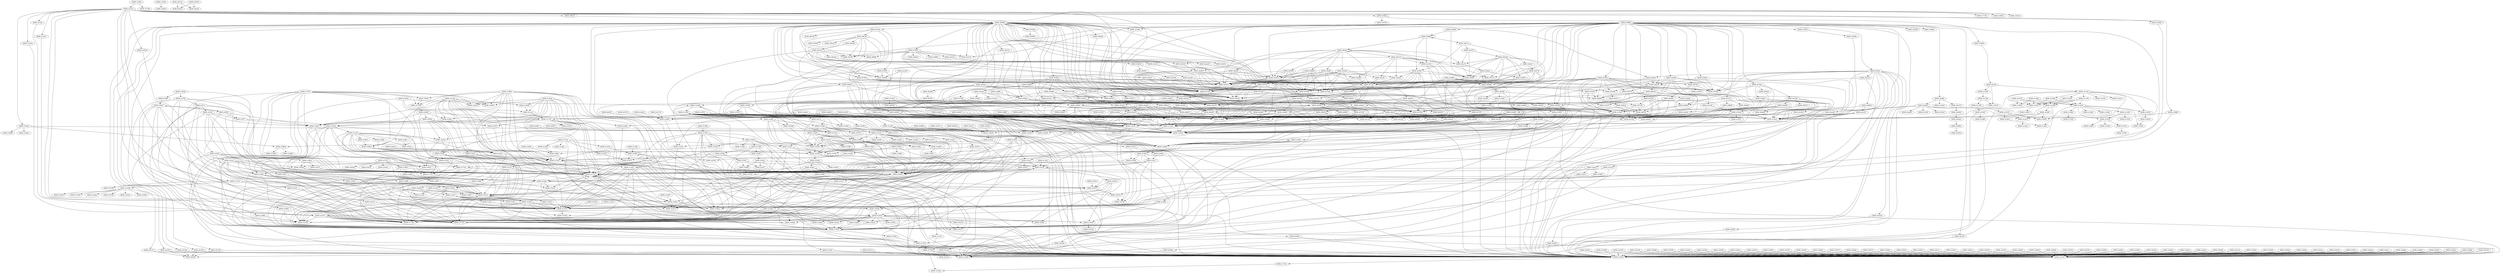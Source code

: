 DiGraph CallGraph{
ADDR_41f291->ADDR_41f0aa
ADDR_41f291->ADDR_4178c9
ADDR_40a130->ADDR_401000
ADDR_40a130->ADDR_415165
ADDR_40a130->ADDR_415867
ADDR_40a130->ADDR_41519f
ADDR_41874e->ADDR_41771c
ADDR_41874e->ADDR_4187df
ADDR_40e9b0->ADDR_40e920
ADDR_416fa7->ADDR_416e78
ADDR_414a22->ADDR_4169e0
ADDR_414a22->ADDR_4171f5
ADDR_414a22->ADDR_415cf2
ADDR_414a22->ADDR_417190
ADDR_414a22->ADDR_4168da
ADDR_414a22->ADDR_415d01
ADDR_414a22->ADDR_4166a8
ADDR_414a22->ADDR_416518
ADDR_414a22->ADDR_415cb7
ADDR_414a22->ADDR_417015
ADDR_414a22->ADDR_4149f9
ADDR_414a22->ADDR_416662
ADDR_414a22->ADDR_4171b0
ADDR_414a22->ADDR_415ce3
ADDR_414a22->ADDR_415ae0
ADDR_414a22->ADDR_416c25
ADDR_414a22->ADDR_416988
ADDR_414a22->ADDR_406e20
ADDR_414a22->ADDR_415ccd
ADDR_420ea0->ADDR_415e4a
ADDR_420ea0->ADDR_414caa
ADDR_420ea0->ADDR_415d1f
ADDR_420ea0->ADDR_41555f
ADDR_420658->ADDR_414ba4
ADDR_420658->ADDR_41b7f9
ADDR_412ec0->ADDR_412c00
ADDR_415d01->ADDR_4164df
ADDR_415d01->ADDR_416330
ADDR_415d01->ADDR_415ccd
ADDR_41fc04->ADDR_41d6ce
ADDR_41fc04->ADDR_41ff1e
ADDR_41fc04->ADDR_415165
ADDR_41fc04->ADDR_41f7f7
ADDR_41fc04->ADDR_41771c
ADDR_41fc04->ADDR_4176ca
ADDR_41fc04->ADDR_41fe5a
ADDR_420fd7->ADDR_41555f
ADDR_41519f->ADDR_41771c
ADDR_41519f->ADDR_41874e
ADDR_4207d4->ADDR_414ba4
ADDR_4207d4->ADDR_41b7f9
ADDR_4162ba->ADDR_41b345
ADDR_40e48e->ADDR_40e3ee
ADDR_40e48e->ADDR_414b99
ADDR_409df0->ADDR_40a1e0
ADDR_417015->ADDR_415a89
ADDR_417015->ADDR_419473
ADDR_417015->ADDR_416d31
ADDR_417015->ADDR_41b198
ADDR_417015->ADDR_416cf4
ADDR_415293->ADDR_41771c
ADDR_415293->ADDR_417765
ADDR_415293->ADDR_4176ca
ADDR_41df31->ADDR_41b345
ADDR_41df31->ADDR_416e5e
ADDR_4204e8->ADDR_414ba4
ADDR_4204e8->ADDR_41b7f9
ADDR_41daa5->ADDR_41771c
ADDR_41daa5->ADDR_415dd0
ADDR_41daa5->ADDR_4176ca
ADDR_41daa5->ADDR_4178c9
ADDR_4202b0->ADDR_414ba4
ADDR_4202b0->ADDR_41b7f9
ADDR_41aebe->ADDR_41771c
ADDR_41aebe->ADDR_41ddb7
ADDR_41aebe->ADDR_4176ca
ADDR_41aebe->ADDR_41dc17
ADDR_4094d0->ADDR_415e4a
ADDR_4094d0->ADDR_414caa
ADDR_4094d0->ADDR_415d1f
ADDR_40c120->ADDR_40d9c0
ADDR_415a77->ADDR_41b312
ADDR_409890->ADDR_409ac0
ADDR_409890->ADDR_407c00
ADDR_41fc71->ADDR_4171b0
ADDR_41fc71->ADDR_41771c
ADDR_41fc71->ADDR_4171f5
ADDR_41fc71->ADDR_4176ca
ADDR_41fc71->ADDR_41fc04
ADDR_41fc71->ADDR_41d663
ADDR_41fc71->ADDR_41d5f0
ADDR_41e1de->ADDR_41e05c
ADDR_41e1de->ADDR_41ba9e
ADDR_41e1de->ADDR_4171b0
ADDR_41e1de->ADDR_41df80
ADDR_41e1de->ADDR_41baf0
ADDR_41e1de->ADDR_4171f5
ADDR_41e1de->ADDR_41ba4b
ADDR_41e1de->ADDR_41e0a1
ADDR_41e1de->ADDR_416e5e
ADDR_41e1de->ADDR_41ba77
ADDR_419473->ADDR_41874e
ADDR_405500->ADDR_409e30
ADDR_405500->ADDR_402bf0
ADDR_405500->ADDR_408b10
ADDR_405500->ADDR_415dd0
ADDR_405500->ADDR_4015e0
ADDR_405500->ADDR_402310
ADDR_405500->ADDR_407310
ADDR_405500->ADDR_414ba4
ADDR_405500->ADDR_4074f0
ADDR_405500->ADDR_415799
ADDR_405500->ADDR_4073d0
ADDR_405500->ADDR_406e30
ADDR_405500->ADDR_401280
ADDR_405500->ADDR_4075b0
ADDR_405500->ADDR_407b20
ADDR_405500->ADDR_414b99
ADDR_405500->ADDR_401380
ADDR_405500->ADDR_407d90
ADDR_405500->ADDR_401530
ADDR_405500->ADDR_401450
ADDR_405500->ADDR_40b120
ADDR_405500->ADDR_4089a0
ADDR_405500->ADDR_415d1f
ADDR_405500->ADDR_403750
ADDR_405500->ADDR_4071a0
ADDR_405500->ADDR_408140
ADDR_405500->ADDR_40e61b
ADDR_405500->ADDR_40ba70
ADDR_405500->ADDR_407650
ADDR_405500->ADDR_409dd0
ADDR_405500->ADDR_4020a0
ADDR_405500->ADDR_415ea0
ADDR_405500->ADDR_407190
ADDR_405500->ADDR_4158d5
ADDR_405500->ADDR_401cb0
ADDR_405500->ADDR_40e6d6
ADDR_405500->ADDR_408590
ADDR_405500->ADDR_407530
ADDR_405500->ADDR_401b60
ADDR_405500->ADDR_407a60
ADDR_405500->ADDR_406fc0
ADDR_405500->ADDR_4034c0
ADDR_405500->ADDR_407510
ADDR_405500->ADDR_407fb0
ADDR_405500->ADDR_409280
ADDR_405500->ADDR_401c10
ADDR_405500->ADDR_402850
ADDR_405500->ADDR_403870
ADDR_405500->ADDR_4038e0
ADDR_405500->ADDR_4070b0
ADDR_405500->ADDR_4011a0
ADDR_414c4c->ADDR_4185b0
ADDR_414c4c->ADDR_4151df
ADDR_414c4c->ADDR_418547
ADDR_41cb02->ADDR_41ffb2
ADDR_41bc54->ADDR_414ba4
ADDR_41bc54->ADDR_416c71
ADDR_420f20->ADDR_415e4a
ADDR_420f20->ADDR_414caa
ADDR_420f20->ADDR_415d1f
ADDR_420f20->ADDR_41555f
ADDR_409a60->ADDR_401000
ADDR_41c38b->ADDR_41f291
ADDR_41c38b->ADDR_415dd0
ADDR_41c38b->ADDR_414ba4
ADDR_41c38b->ADDR_41f3be
ADDR_420275->ADDR_414ba4
ADDR_420275->ADDR_41b7f9
ADDR_41f4e9->ADDR_41f50b
ADDR_4204b8->ADDR_414ba4
ADDR_4204b8->ADDR_41b7f9
ADDR_420070->ADDR_414ba4
ADDR_420070->ADDR_41b7f9
ADDR_4151df->ADDR_41771c
ADDR_4151df->ADDR_415a5f
ADDR_4151df->ADDR_4164df
ADDR_4151df->ADDR_416330
ADDR_4151df->ADDR_4187df
ADDR_41b82f->ADDR_41ea92
ADDR_41b82f->ADDR_414ba4
ADDR_409f80->ADDR_40ae40
ADDR_409ac0->ADDR_4091d0
ADDR_4045d0->ADDR_414b99
ADDR_4045d0->ADDR_407b40
ADDR_4045d0->ADDR_415dd0
ADDR_4045d0->ADDR_414ba4
ADDR_4045d0->ADDR_407b20
ADDR_4045d0->ADDR_415ea0
ADDR_4045d0->ADDR_406e30
ADDR_4045d0->ADDR_4070b0
ADDR_4045d0->ADDR_40a860
ADDR_41b312->ADDR_41b250
ADDR_41b312->ADDR_415d01
ADDR_415734->ADDR_4156f3
ADDR_415734->ADDR_416e78
ADDR_415734->ADDR_416c83
ADDR_415734->ADDR_416ca3
ADDR_415734->ADDR_416c9d
ADDR_415734->ADDR_416cd7
ADDR_4087c0->ADDR_401000
ADDR_407490->ADDR_408590
ADDR_407490->ADDR_414b99
ADDR_41cca9->ADDR_41d9a7
ADDR_41cca9->ADDR_41772f
ADDR_41cca9->ADDR_41cb3a
ADDR_41cca9->ADDR_41771c
ADDR_41cca9->ADDR_4176ca
ADDR_41cca9->ADDR_416e5e
ADDR_41cca9->ADDR_41d4c3
ADDR_41cca9->ADDR_41f6ec
ADDR_41cca9->ADDR_414ba4
ADDR_41cca9->ADDR_417742
ADDR_41cca9->ADDR_41d9f9
ADDR_41cca9->ADDR_41f730
ADDR_41b6b0->ADDR_41b660
ADDR_41b6b0->ADDR_41b620
ADDR_406e20->ADDR_405500
ADDR_41c9be->ADDR_41c824
ADDR_41cae9->ADDR_41f515
ADDR_420208->ADDR_414ba4
ADDR_420208->ADDR_41b7f9
ADDR_4025f0->ADDR_414ba4
ADDR_4034c0->ADDR_414b99
ADDR_4034c0->ADDR_40a980
ADDR_4034c0->ADDR_40ba70
ADDR_4034c0->ADDR_414ba4
ADDR_4034c0->ADDR_4073d0
ADDR_4034c0->ADDR_4089a0
ADDR_4205e2->ADDR_414ba4
ADDR_4205e2->ADDR_41b7f9
ADDR_41df80->ADDR_4171b0
ADDR_41df80->ADDR_4171f5
ADDR_41df80->ADDR_416e5e
ADDR_41df80->ADDR_41b391
ADDR_41df80->ADDR_41eb80
ADDR_41df80->ADDR_41df31
ADDR_41c0e7->ADDR_41ef43
ADDR_41c0e7->ADDR_41ebcc
ADDR_41c0e7->ADDR_415165
ADDR_41c0e7->ADDR_41efac
ADDR_414d11->ADDR_414c8c
ADDR_414d11->ADDR_414b99
ADDR_40bb50->ADDR_414d60
ADDR_40bb50->ADDR_414b99
ADDR_40bb50->ADDR_4011a0
ADDR_416e78->ADDR_41b239
ADDR_416e78->ADDR_415165
ADDR_416e78->ADDR_4171b0
ADDR_416e78->ADDR_41b312
ADDR_416e78->ADDR_4171f5
ADDR_416e78->ADDR_41c04e
ADDR_416e78->ADDR_41c0e7
ADDR_420615->ADDR_414ba4
ADDR_420615->ADDR_41b7f9
ADDR_4091e0->ADDR_401000
ADDR_4091e0->ADDR_401070
ADDR_4091e0->ADDR_409890
ADDR_4091e0->ADDR_4011b0
ADDR_416330->ADDR_4185b0
ADDR_416330->ADDR_41bf1d
ADDR_416330->ADDR_41630a
ADDR_416330->ADDR_41bdc0
ADDR_416330->ADDR_41be35
ADDR_416330->ADDR_41bf80
ADDR_416330->ADDR_41bc54
ADDR_416330->ADDR_414ba4
ADDR_416330->ADDR_41bf02
ADDR_416330->ADDR_417678
ADDR_415640->ADDR_41771c
ADDR_415640->ADDR_415576
ADDR_415640->ADDR_4176ca
ADDR_411dc0->ADDR_4151df
ADDR_410a90->ADDR_414810
ADDR_410a90->ADDR_4101c0
ADDR_410a90->ADDR_414610
ADDR_410a90->ADDR_410400
ADDR_401280->ADDR_409af0
ADDR_401280->ADDR_414ba4
ADDR_415ccd->ADDR_415b77
ADDR_41f465->ADDR_41f534
ADDR_41f465->ADDR_41f515
ADDR_40e830->ADDR_40e790
ADDR_420c1c->ADDR_414ba4
ADDR_420c1c->ADDR_41b7f9
ADDR_41efac->ADDR_415165
ADDR_4164df->ADDR_41bf80
ADDR_4164df->ADDR_416330
ADDR_41e11f->ADDR_41b391
ADDR_41e11f->ADDR_41ded2
ADDR_4090a0->ADDR_401000
ADDR_40b410->ADDR_414caa
ADDR_40b410->ADDR_408400
ADDR_40b410->ADDR_407ed0
ADDR_40b410->ADDR_415d1f
ADDR_40b410->ADDR_415e4a
ADDR_40b410->ADDR_4011a0
ADDR_408400->ADDR_414caa
ADDR_408400->ADDR_414b99
ADDR_408400->ADDR_40e61b
ADDR_408400->ADDR_415d1f
ADDR_408400->ADDR_415e4a
ADDR_408400->ADDR_414d60
ADDR_420531->ADDR_414ba4
ADDR_420531->ADDR_41b7f9
ADDR_420dca->ADDR_414ba4
ADDR_420dca->ADDR_41b7f9
ADDR_420928->ADDR_414ba4
ADDR_420928->ADDR_41b7f9
ADDR_4169e0->ADDR_419473
ADDR_420100->ADDR_414ba4
ADDR_420100->ADDR_41b7f9
ADDR_41950d->ADDR_41771c
ADDR_41950d->ADDR_4176ca
ADDR_41fba6->ADDR_41f730
ADDR_41d3a6->ADDR_41772f
ADDR_41d3a6->ADDR_41f626
ADDR_41d3a6->ADDR_41771c
ADDR_41d3a6->ADDR_4171f5
ADDR_41d3a6->ADDR_4176ca
ADDR_41d3a6->ADDR_41f6c5
ADDR_41d3a6->ADDR_4171b0
ADDR_41d3a6->ADDR_41cca9
ADDR_420e60->ADDR_401000
ADDR_420e60->ADDR_41555f
ADDR_41c63b->ADDR_415dd0
ADDR_41c63b->ADDR_41c5bf
ADDR_41c63b->ADDR_41c327
ADDR_41c63b->ADDR_414ba4
ADDR_41c63b->ADDR_41c2f8
ADDR_41c63b->ADDR_41c38b
ADDR_40a460->ADDR_401000
ADDR_40a460->ADDR_40a800
ADDR_40a460->ADDR_40a5b0
ADDR_40a460->ADDR_414b99
ADDR_420b58->ADDR_414ba4
ADDR_420b58->ADDR_41b7f9
ADDR_409e30->ADDR_40ac90
ADDR_409e30->ADDR_40ac00
ADDR_41ea75->ADDR_414d38
ADDR_4098f0->ADDR_414d60
ADDR_4098f0->ADDR_40e668
ADDR_414c8c->ADDR_415165
ADDR_407ed0->ADDR_40b9c0
ADDR_407ed0->ADDR_408c20
ADDR_407ed0->ADDR_415e4a
ADDR_407ed0->ADDR_408140
ADDR_407ed0->ADDR_40e61b
ADDR_40cdf0->ADDR_40e0e0
ADDR_40cdf0->ADDR_407190
ADDR_40cdf0->ADDR_414b99
ADDR_40cdf0->ADDR_40e280
ADDR_40cdf0->ADDR_407ed0
ADDR_40cdf0->ADDR_407fb0
ADDR_40cdf0->ADDR_407310
ADDR_40cdf0->ADDR_403870
ADDR_40cdf0->ADDR_4071a0
ADDR_41ae11->ADDR_41771c
ADDR_41ae11->ADDR_4151df
ADDR_41ae11->ADDR_415165
ADDR_41ae11->ADDR_4176da
ADDR_41ae11->ADDR_4187df
ADDR_410360->ADDR_415dd0
ADDR_410360->ADDR_4149f8
ADDR_420408->ADDR_414ba4
ADDR_420408->ADDR_41b7f9
ADDR_417742->ADDR_41771c
ADDR_417742->ADDR_41772f
ADDR_417742->ADDR_4176da
ADDR_408080->ADDR_414b99
ADDR_406ee0->ADDR_401000
ADDR_406ee0->ADDR_4158e0
ADDR_406ee0->ADDR_408930
ADDR_406ee0->ADDR_4091d0
ADDR_401530->ADDR_409af0
ADDR_401530->ADDR_414ba4
ADDR_409960->ADDR_415e4a
ADDR_409960->ADDR_414caa
ADDR_409960->ADDR_415d1f
ADDR_4210a0->ADDR_414b99
ADDR_4210a0->ADDR_4087b0
ADDR_4210a0->ADDR_4086e0
ADDR_40baa0->ADDR_40d310
ADDR_41b9d8->ADDR_41b391
ADDR_410760->ADDR_414810
ADDR_410760->ADDR_4101c0
ADDR_410760->ADDR_414610
ADDR_410760->ADDR_410400
ADDR_418547->ADDR_41771c
ADDR_418547->ADDR_4176ca
ADDR_40ba70->ADDR_414b99
ADDR_416518->ADDR_416de5
ADDR_41d9a7->ADDR_41d891
ADDR_417678->ADDR_41754f
ADDR_41de97->ADDR_415d01
ADDR_41b862->ADDR_416e5e
ADDR_41f420->ADDR_41f464
ADDR_41f420->ADDR_414ba4
ADDR_41f420->ADDR_41f465
ADDR_407190->ADDR_408140
ADDR_408cc0->ADDR_409640
ADDR_408cc0->ADDR_409620
ADDR_408cc0->ADDR_414b99
ADDR_408cc0->ADDR_409580
ADDR_408cc0->ADDR_4095d0
ADDR_408cc0->ADDR_40e668
ADDR_41d51f->ADDR_419473
ADDR_40c9c0->ADDR_40d710
ADDR_40c9c0->ADDR_40e170
ADDR_403870->ADDR_407310
ADDR_403870->ADDR_407190
ADDR_403870->ADDR_407fb0
ADDR_403870->ADDR_408140
ADDR_407920->ADDR_401000
ADDR_407920->ADDR_408930
ADDR_407920->ADDR_40afd0
ADDR_407920->ADDR_40a300
ADDR_407920->ADDR_4090a0
ADDR_407920->ADDR_407b20
ADDR_40c180->ADDR_415e4a
ADDR_40c180->ADDR_414caa
ADDR_40c180->ADDR_415d9f
ADDR_407e20->ADDR_40e61b
ADDR_407e20->ADDR_408a70
ADDR_4140c0->ADDR_412ee0
ADDR_415165->ADDR_41771c
ADDR_415165->ADDR_4176da
ADDR_419540->ADDR_41a1aa
ADDR_402bf0->ADDR_414ba4
ADDR_4156f3->ADDR_415ccd
ADDR_4156f3->ADDR_4171b0
ADDR_4156f3->ADDR_416e5e
ADDR_4156f3->ADDR_4156d4
ADDR_40afd0->ADDR_414caa
ADDR_40afd0->ADDR_414b99
ADDR_40afd0->ADDR_408930
ADDR_40afd0->ADDR_415d1f
ADDR_40afd0->ADDR_415e4a
ADDR_40afd0->ADDR_4011a0
ADDR_40dae0->ADDR_40e000
ADDR_40dae0->ADDR_40b5f0
ADDR_4015e0->ADDR_415dd0
ADDR_4015e0->ADDR_409c30
ADDR_4015e0->ADDR_414ba4
ADDR_408a70->ADDR_414caa
ADDR_408a70->ADDR_414b99
ADDR_408a70->ADDR_40e61b
ADDR_408a70->ADDR_415d1f
ADDR_408a70->ADDR_415e4a
ADDR_408a70->ADDR_414d60
ADDR_41599c->ADDR_41b110
ADDR_4208d0->ADDR_414ba4
ADDR_4208d0->ADDR_41b7f9
ADDR_41fdbe->ADDR_41f537
ADDR_41fdbe->ADDR_417742
ADDR_41fdbe->ADDR_41f5bd
ADDR_40ddc0->ADDR_407190
ADDR_40ddc0->ADDR_414b99
ADDR_40ddc0->ADDR_407ed0
ADDR_40ddc0->ADDR_407fb0
ADDR_40ddc0->ADDR_407310
ADDR_40ddc0->ADDR_403870
ADDR_416e5e->ADDR_416de5
ADDR_416e5e->ADDR_415d01
ADDR_41f3be->ADDR_41f2d7
ADDR_41f3be->ADDR_4178c9
ADDR_401000->ADDR_415e4a
ADDR_4112b0->ADDR_410100
ADDR_4112b0->ADDR_410360
ADDR_41d631->ADDR_41b312
ADDR_41c232->ADDR_41bfbf
ADDR_41c232->ADDR_41c0e7
ADDR_41c232->ADDR_41c04e
ADDR_402750->ADDR_406ee0
ADDR_402750->ADDR_415839
ADDR_402750->ADDR_407b20
ADDR_415ae0->ADDR_415abc
ADDR_415ae0->ADDR_41b5fd
ADDR_415ae0->ADDR_41b6b0
ADDR_415ae0->ADDR_41555f
ADDR_415d1f->ADDR_414c22
ADDR_415d1f->ADDR_4151df
ADDR_415d1f->ADDR_41555f
ADDR_415d1f->ADDR_414d38
ADDR_415d1f->ADDR_415e4a
ADDR_415d1f->ADDR_4187df
ADDR_4195a2->ADDR_41d6ce
ADDR_4195a2->ADDR_4185b0
ADDR_4195a2->ADDR_415165
ADDR_4195a2->ADDR_419540
ADDR_4195a2->ADDR_41771c
ADDR_4195a2->ADDR_41d87b
ADDR_4195a2->ADDR_41942e
ADDR_4195a2->ADDR_41da10
ADDR_4195a2->ADDR_4176ca
ADDR_4195a2->ADDR_4178c9
ADDR_4195a2->ADDR_414ba4
ADDR_4195a2->ADDR_41dbfa
ADDR_4195a2->ADDR_41a1aa
ADDR_4195a2->ADDR_41d9c1
ADDR_403300->ADDR_407d90
ADDR_403300->ADDR_414b99
ADDR_403300->ADDR_406fc0
ADDR_403300->ADDR_414ba4
ADDR_403300->ADDR_4070b0
ADDR_403300->ADDR_40a860
ADDR_4071a0->ADDR_414b99
ADDR_4071a0->ADDR_407fb0
ADDR_4071a0->ADDR_40b910
ADDR_4071a0->ADDR_408030
ADDR_4071a0->ADDR_408080
ADDR_4071a0->ADDR_409f50
ADDR_4073d0->ADDR_4080c0
ADDR_4073d0->ADDR_409280
ADDR_420784->ADDR_414ba4
ADDR_420784->ADDR_41b7f9
ADDR_420e20->ADDR_401000
ADDR_420e20->ADDR_41555f
ADDR_41d6f4->ADDR_417765
ADDR_41d6f4->ADDR_41d6ce
ADDR_41d6f4->ADDR_414ba4
ADDR_41d6f4->ADDR_41f98a
ADDR_41d6f4->ADDR_41dbfa
ADDR_40a0a0->ADDR_40b1a0
ADDR_40e6b5->ADDR_414d06
ADDR_40e6b5->ADDR_414b99
ADDR_408140->ADDR_414b99
ADDR_402a90->ADDR_401000
ADDR_402a90->ADDR_414b99
ADDR_402a90->ADDR_407c00
ADDR_402a90->ADDR_415d1f
ADDR_402a90->ADDR_415ea0
ADDR_402a90->ADDR_415273
ADDR_40e64b->ADDR_414d38
ADDR_420440->ADDR_414ba4
ADDR_420440->ADDR_41b7f9
ADDR_40d110->ADDR_40e0e0
ADDR_40d110->ADDR_40e280
ADDR_40d110->ADDR_40ca70
ADDR_40d110->ADDR_40e170
ADDR_40d110->ADDR_40d310
ADDR_40d110->ADDR_40b5f0
ADDR_40d110->ADDR_40c180
ADDR_40d110->ADDR_40e1f0
ADDR_420568->ADDR_414ba4
ADDR_420568->ADDR_41b7f9
ADDR_40ac00->ADDR_40b7b0
ADDR_41cb1b->ADDR_41c9e0
ADDR_40a860->ADDR_40c200
ADDR_40a860->ADDR_409960
ADDR_40a860->ADDR_414d60
ADDR_40a860->ADDR_414b99
ADDR_40a860->ADDR_40e61b
ADDR_41f981->ADDR_41f8a7
ADDR_407d90->ADDR_415e4a
ADDR_407d90->ADDR_414caa
ADDR_407d90->ADDR_415d1f
ADDR_407d90->ADDR_40e61b
ADDR_41e37a->ADDR_41b345
ADDR_41e37a->ADDR_4171b0
ADDR_41e37a->ADDR_4171f5
ADDR_41e37a->ADDR_41e0f6
ADDR_41e37a->ADDR_41b391
ADDR_41e37a->ADDR_414d60
ADDR_41e37a->ADDR_41fbbc
ADDR_415a89->ADDR_416c71
ADDR_415a89->ADDR_417540
ADDR_415a89->ADDR_41b3da
ADDR_415a89->ADDR_4187d0
ADDR_415a89->ADDR_41b5ee
ADDR_415a89->ADDR_41b5df
ADDR_415a89->ADDR_41b3c9
ADDR_40a010->ADDR_40af10
ADDR_41f85f->ADDR_41d6ce
ADDR_41f85f->ADDR_41f8a7
ADDR_41f85f->ADDR_41fce5
ADDR_41f85f->ADDR_41f7f7
ADDR_40a9f0->ADDR_414b99
ADDR_40a9f0->ADDR_40c200
ADDR_40a9f0->ADDR_409960
ADDR_40a9f0->ADDR_414d60
ADDR_40a9f0->ADDR_40e61b
ADDR_40a9f0->ADDR_40c2d0
ADDR_40a9f0->ADDR_415e4a
ADDR_4209d1->ADDR_414ba4
ADDR_4209d1->ADDR_41b7f9
ADDR_41886e->ADDR_4185b0
ADDR_41886e->ADDR_415165
ADDR_41886e->ADDR_417950
ADDR_41886e->ADDR_41771c
ADDR_41886e->ADDR_41d87b
ADDR_41886e->ADDR_41942e
ADDR_41886e->ADDR_41da10
ADDR_41886e->ADDR_4176ca
ADDR_41886e->ADDR_4178c9
ADDR_41886e->ADDR_41d891
ADDR_41886e->ADDR_414ba4
ADDR_41886e->ADDR_41d9c1
ADDR_41886e->ADDR_418807
ADDR_408030->ADDR_408c20
ADDR_408030->ADDR_40e61b
ADDR_420960->ADDR_414ba4
ADDR_420960->ADDR_41b7f9
ADDR_414120->ADDR_413f40
ADDR_41d4c3->ADDR_41771c
ADDR_41d4c3->ADDR_4176ca
ADDR_414040->ADDR_413fe0
ADDR_41543c->ADDR_4194bf
ADDR_41543c->ADDR_41950d
ADDR_4166a8->ADDR_417678
ADDR_4166a8->ADDR_41bf02
ADDR_4166a8->ADDR_415165
ADDR_4166a8->ADDR_419473
ADDR_4166a8->ADDR_41bf1d
ADDR_407650->ADDR_407190
ADDR_407650->ADDR_409f80
ADDR_407650->ADDR_4082a0
ADDR_407650->ADDR_407510
ADDR_407650->ADDR_4088f0
ADDR_407650->ADDR_407fb0
ADDR_407650->ADDR_407310
ADDR_407650->ADDR_40a010
ADDR_407650->ADDR_4074f0
ADDR_407650->ADDR_408140
ADDR_41ef43->ADDR_415165
ADDR_4086e0->ADDR_409520
ADDR_4086e0->ADDR_408cc0
ADDR_41d5f0->ADDR_41b312
ADDR_41e5f9->ADDR_416c71
ADDR_41e5f9->ADDR_416e5e
ADDR_41e5f9->ADDR_41b391
ADDR_41e5f9->ADDR_41b862
ADDR_41e5f9->ADDR_41b9d8
ADDR_41e5f9->ADDR_41e58b
ADDR_41c824->ADDR_41b239
ADDR_41c824->ADDR_415165
ADDR_41c824->ADDR_4171b0
ADDR_41c824->ADDR_41771c
ADDR_41c824->ADDR_41942e
ADDR_41c824->ADDR_4171f5
ADDR_41c824->ADDR_41c5bf
ADDR_41c824->ADDR_416e5e
ADDR_41c824->ADDR_41c51b
ADDR_41c824->ADDR_41c63b
ADDR_41c824->ADDR_41b312
ADDR_41d9f9->ADDR_41d9c1
ADDR_420b2a->ADDR_414ba4
ADDR_420b2a->ADDR_41b7f9
ADDR_420040->ADDR_414ba4
ADDR_420040->ADDR_41b7f9
ADDR_407d00->ADDR_409360
ADDR_407d00->ADDR_40e61b
ADDR_41f98a->ADDR_41d6ce
ADDR_41f98a->ADDR_41d47a
ADDR_41f98a->ADDR_41d519
ADDR_41f98a->ADDR_41771c
ADDR_41f98a->ADDR_41d4c3
ADDR_41f98a->ADDR_41cbbf
ADDR_41f98a->ADDR_41d3a6
ADDR_414380->ADDR_413240
ADDR_414380->ADDR_414180
ADDR_40e280->ADDR_4071a0
ADDR_40b1a0->ADDR_40c120
ADDR_40b1a0->ADDR_407510
ADDR_40b1a0->ADDR_4088f0
ADDR_40b1a0->ADDR_4082c0
ADDR_40b1a0->ADDR_40b500
ADDR_40b1a0->ADDR_4074f0
ADDR_40b1a0->ADDR_40baa0
ADDR_40b1a0->ADDR_415e4a
ADDR_40b1a0->ADDR_4075b0
ADDR_40b1a0->ADDR_40b410
ADDR_421104->ADDR_40e3ee
ADDR_41ded2->ADDR_41b110
ADDR_4087b0->ADDR_414b99
ADDR_409f50->ADDR_409280
ADDR_409690->ADDR_401000
ADDR_409690->ADDR_4158e0
ADDR_409690->ADDR_414bb3
ADDR_409690->ADDR_409780
ADDR_411d90->ADDR_411b50
ADDR_41b391->ADDR_41b345
ADDR_41b391->ADDR_4171b0
ADDR_41f6ec->ADDR_41fbce
ADDR_414d06->ADDR_414c8c
ADDR_41b250->ADDR_41b239
ADDR_41b250->ADDR_415165
ADDR_41b250->ADDR_4171b0
ADDR_41b250->ADDR_41771c
ADDR_41b250->ADDR_415a5f
ADDR_41b250->ADDR_41942e
ADDR_41b250->ADDR_4171f5
ADDR_41b250->ADDR_416330
ADDR_41b250->ADDR_4164df
ADDR_41b250->ADDR_41b312
ADDR_420faf->ADDR_41555f
ADDR_40e314->ADDR_415dd0
ADDR_401f20->ADDR_414d06
ADDR_401f20->ADDR_414b99
ADDR_415799->ADDR_415165
ADDR_415799->ADDR_41771c
ADDR_415799->ADDR_416d31
ADDR_415799->ADDR_4176ca
ADDR_415799->ADDR_416e5e
ADDR_415799->ADDR_419473
ADDR_415799->ADDR_417742
ADDR_415799->ADDR_416ca3
ADDR_409280->ADDR_409360
ADDR_409280->ADDR_415ea0
ADDR_409280->ADDR_40e668
ADDR_409280->ADDR_4098f0
ADDR_409280->ADDR_40e61b
ADDR_4206ed->ADDR_414ba4
ADDR_4206ed->ADDR_41b7f9
ADDR_41b939->ADDR_41b7a5
ADDR_41b939->ADDR_414ba4
ADDR_41b939->ADDR_41b862
ADDR_41b939->ADDR_41ea92
ADDR_402c90->ADDR_414ba4
ADDR_41b43c->ADDR_41b3f8
ADDR_41b43c->ADDR_41b239
ADDR_41b43c->ADDR_416c71
ADDR_41b43c->ADDR_4171b0
ADDR_41b43c->ADDR_41771c
ADDR_41b43c->ADDR_41b312
ADDR_41b43c->ADDR_4176ca
ADDR_41b43c->ADDR_4171f5
ADDR_41b43c->ADDR_416de5
ADDR_41b43c->ADDR_415ccd
ADDR_414d38->ADDR_414cd1
ADDR_417950->ADDR_41d6f4
ADDR_40e6f0->ADDR_40eba0
ADDR_40e6f0->ADDR_40ea70
ADDR_40e6f0->ADDR_4100a0
ADDR_40a1c0->ADDR_414d38
ADDR_4156b7->ADDR_415640
ADDR_4200c0->ADDR_414ba4
ADDR_4200c0->ADDR_41b7f9
ADDR_415389->ADDR_41771c
ADDR_415389->ADDR_415293
ADDR_415389->ADDR_4176ca
ADDR_41d5d0->ADDR_415165
ADDR_41d5d0->ADDR_41f981
ADDR_41d5d0->ADDR_41f75b
ADDR_420488->ADDR_414ba4
ADDR_420488->ADDR_41b7f9
ADDR_415cb7->ADDR_415b77
ADDR_41a1aa->ADDR_417765
ADDR_41b7a5->ADDR_41ffb2
ADDR_415576->ADDR_41771c
ADDR_415576->ADDR_417765
ADDR_415576->ADDR_4176ca
ADDR_420139->ADDR_414ba4
ADDR_420139->ADDR_41b7f9
ADDR_416988->ADDR_41942e
ADDR_416988->ADDR_415ea0
ADDR_4205b5->ADDR_414ba4
ADDR_4205b5->ADDR_41b7f9
ADDR_41cab6->ADDR_41c9e0
ADDR_416de5->ADDR_415165
ADDR_416de5->ADDR_416d31
ADDR_416de5->ADDR_419473
ADDR_416de5->ADDR_416ca3
ADDR_41c51b->ADDR_41b239
ADDR_41c51b->ADDR_415165
ADDR_41c51b->ADDR_4171b0
ADDR_41c51b->ADDR_41b312
ADDR_41c51b->ADDR_415d01
ADDR_41c51b->ADDR_4171f5
ADDR_41c51b->ADDR_416e5e
ADDR_403750->ADDR_407190
ADDR_403750->ADDR_4070e0
ADDR_403750->ADDR_414b99
ADDR_403750->ADDR_40ba70
ADDR_403750->ADDR_4023c0
ADDR_403750->ADDR_414ba4
ADDR_4097e0->ADDR_401000
ADDR_4097e0->ADDR_4158e0
ADDR_4097e0->ADDR_409890
ADDR_4097e0->ADDR_409a60
ADDR_4097e0->ADDR_414bb3
ADDR_417210->ADDR_41cb1b
ADDR_417210->ADDR_41cb02
ADDR_417210->ADDR_41cae9
ADDR_417210->ADDR_414ba4
ADDR_417210->ADDR_41b6b0
ADDR_417210->ADDR_41cad2
ADDR_417210->ADDR_41e0a1
ADDR_40e0e0->ADDR_4071a0
ADDR_414cd1->ADDR_414c4c
ADDR_414cd1->ADDR_414c8c
ADDR_407c90->ADDR_414d60
ADDR_407c90->ADDR_414b99
ADDR_409a30->ADDR_4091d0
ADDR_41be35->ADDR_41771c
ADDR_41be35->ADDR_4176ca
ADDR_403c90->ADDR_401000
ADDR_403c90->ADDR_407d90
ADDR_403c90->ADDR_414b99
ADDR_403c90->ADDR_402750
ADDR_403c90->ADDR_415ea0
ADDR_403c90->ADDR_409890
ADDR_403c90->ADDR_4010d0
ADDR_403c90->ADDR_409dd0
ADDR_403c90->ADDR_40a9f0
ADDR_403c90->ADDR_4150ed
ADDR_403c90->ADDR_415dd0
ADDR_403c90->ADDR_4097e0
ADDR_403c90->ADDR_414ba4
ADDR_403c90->ADDR_4070b0
ADDR_403c90->ADDR_407b20
ADDR_409dd0->ADDR_40a280
ADDR_4081a0->ADDR_408c80
ADDR_4081a0->ADDR_408590
ADDR_4081a0->ADDR_40a0a0
ADDR_4081a0->ADDR_414b99
ADDR_4081a0->ADDR_408ca0
ADDR_4081a0->ADDR_414caa
ADDR_4081a0->ADDR_4074f0
ADDR_4081a0->ADDR_415e4a
ADDR_4081a0->ADDR_415d1f
ADDR_4038e0->ADDR_409690
ADDR_4038e0->ADDR_414b99
ADDR_4038e0->ADDR_409df0
ADDR_4038e0->ADDR_4010d0
ADDR_4038e0->ADDR_40ba70
ADDR_4038e0->ADDR_4023c0
ADDR_4038e0->ADDR_414ba4
ADDR_4038e0->ADDR_409110
ADDR_4038e0->ADDR_407b20
ADDR_420000->ADDR_414ba4
ADDR_420000->ADDR_41b7f9
ADDR_401cb0->ADDR_415dd0
ADDR_401cb0->ADDR_409af0
ADDR_401cb0->ADDR_414ba4
ADDR_41597b->ADDR_41596b
ADDR_41597b->ADDR_414b99
ADDR_41d69f->ADDR_41b239
ADDR_40bc10->ADDR_40c9c0
ADDR_40bc10->ADDR_40c2f0
ADDR_40bc10->ADDR_40c870
ADDR_403a40->ADDR_414b99
ADDR_403a40->ADDR_415165
ADDR_403a40->ADDR_402d30
ADDR_403a40->ADDR_407d90
ADDR_403a40->ADDR_4025f0
ADDR_403a40->ADDR_408820
ADDR_403a40->ADDR_4028b0
ADDR_403a40->ADDR_402850
ADDR_403a40->ADDR_415ea0
ADDR_403a40->ADDR_4027e0
ADDR_403a40->ADDR_414ba4
ADDR_403a40->ADDR_402df0
ADDR_403a40->ADDR_4070b0
ADDR_403a40->ADDR_407b20
ADDR_41deab->ADDR_414d06
ADDR_41deab->ADDR_414b99
ADDR_40e000->ADDR_4071a0
ADDR_40e000->ADDR_4011a0
ADDR_40e000->ADDR_407ed0
ADDR_410100->ADDR_412ec0
ADDR_410100->ADDR_412990
ADDR_410100->ADDR_4140c0
ADDR_420a62->ADDR_414ba4
ADDR_420a62->ADDR_41b7f9
ADDR_4194bf->ADDR_41ae11
ADDR_415d9f->ADDR_41b7f9
ADDR_415d9f->ADDR_414ba4
ADDR_415d9f->ADDR_415d1f
ADDR_415d9f->ADDR_41bb86
ADDR_415d9f->ADDR_41bb50
ADDR_40d9c0->ADDR_407190
ADDR_40d9c0->ADDR_407ed0
ADDR_40d9c0->ADDR_407fb0
ADDR_40d9c0->ADDR_407310
ADDR_40d9c0->ADDR_414ba4
ADDR_40d9c0->ADDR_408140
ADDR_40d9c0->ADDR_403870
ADDR_40d9c0->ADDR_4071a0
ADDR_420ace->ADDR_414ba4
ADDR_420ace->ADDR_41b7f9
ADDR_420255->ADDR_414ba4
ADDR_420255->ADDR_41b7f9
ADDR_404540->ADDR_415dd0
ADDR_407b40->ADDR_401000
ADDR_407b40->ADDR_4158e0
ADDR_407b40->ADDR_409890
ADDR_407b40->ADDR_415273
ADDR_415a18->ADDR_4159bc
ADDR_4176ca->ADDR_41769d
ADDR_40af10->ADDR_4071a0
ADDR_4149f9->ADDR_415a5f
ADDR_4149f9->ADDR_4164df
ADDR_4149f9->ADDR_416330
ADDR_420ff0->ADDR_414b99
ADDR_41d6ce->ADDR_41771c
ADDR_41d6ce->ADDR_4176ca
ADDR_420872->ADDR_414ba4
ADDR_420872->ADDR_41b7f9
ADDR_417765->ADDR_41d6ce
ADDR_417765->ADDR_41d47a
ADDR_417765->ADDR_41d519
ADDR_417765->ADDR_41771c
ADDR_417765->ADDR_41d4c3
ADDR_417765->ADDR_41cbbf
ADDR_417765->ADDR_41d3a6
ADDR_4028b0->ADDR_415dd0
ADDR_4028b0->ADDR_414ba4
ADDR_41dbfa->ADDR_41daa5
ADDR_41dea0->ADDR_414d06
ADDR_41f537->ADDR_41771c
ADDR_41f537->ADDR_41772f
ADDR_4202da->ADDR_414ba4
ADDR_4202da->ADDR_41b7f9
ADDR_420a11->ADDR_414ba4
ADDR_420a11->ADDR_41b7f9
ADDR_414180->ADDR_412f60
ADDR_414180->ADDR_414120
ADDR_414180->ADDR_413040
ADDR_40a980->ADDR_401f50
ADDR_408820->ADDR_401020
ADDR_408820->ADDR_40a130
ADDR_40b500->ADDR_414caa
ADDR_40b500->ADDR_408400
ADDR_40b500->ADDR_407ed0
ADDR_40b500->ADDR_415d1f
ADDR_40b500->ADDR_415e4a
ADDR_40b500->ADDR_4011a0
ADDR_408f40->ADDR_401000
ADDR_409520->ADDR_409520
ADDR_409520->ADDR_414b99
ADDR_415a80->ADDR_41b239
ADDR_402eb0->ADDR_414b99
ADDR_402eb0->ADDR_415dd0
ADDR_402eb0->ADDR_408a70
ADDR_402eb0->ADDR_414ba4
ADDR_402eb0->ADDR_40e61b
ADDR_402eb0->ADDR_4070b0
ADDR_402eb0->ADDR_40a860
ADDR_4138a0->ADDR_413320
ADDR_4150ed->ADDR_41771c
ADDR_4150ed->ADDR_4176ca
ADDR_4150ed->ADDR_4150c1
ADDR_4150ed->ADDR_415ea0
ADDR_411b50->ADDR_4112b0
ADDR_411b50->ADDR_410210
ADDR_411de0->ADDR_415165
ADDR_40ab60->ADDR_40b680
ADDR_40ab60->ADDR_40b5f0
ADDR_414450->ADDR_414040
ADDR_4075b0->ADDR_407310
ADDR_4075b0->ADDR_407190
ADDR_4075b0->ADDR_407fb0
ADDR_4075b0->ADDR_408140
ADDR_41e58b->ADDR_41df80
ADDR_41e58b->ADDR_41b7a5
ADDR_41e58b->ADDR_41e4f9
ADDR_41e58b->ADDR_41b76c
ADDR_41e58b->ADDR_41e1de
ADDR_41ba9e->ADDR_41b391
ADDR_41ba9e->ADDR_416e5e
ADDR_41f626->ADDR_41b312
ADDR_41f626->ADDR_41b239
ADDR_41f626->ADDR_4171b0
ADDR_41f626->ADDR_4171f5
ADDR_404890->ADDR_40ab60
ADDR_404890->ADDR_404540
ADDR_404890->ADDR_415dd0
ADDR_404890->ADDR_4026b0
ADDR_404890->ADDR_407310
ADDR_404890->ADDR_414ba4
ADDR_404890->ADDR_4074f0
ADDR_404890->ADDR_406e30
ADDR_404890->ADDR_407a10
ADDR_404890->ADDR_40e830
ADDR_404890->ADDR_407b20
ADDR_404890->ADDR_414b99
ADDR_404890->ADDR_407d90
ADDR_404890->ADDR_402750
ADDR_404890->ADDR_408930
ADDR_404890->ADDR_403750
ADDR_404890->ADDR_40e850
ADDR_404890->ADDR_415955
ADDR_404890->ADDR_403c90
ADDR_404890->ADDR_4158d5
ADDR_404890->ADDR_415ea0
ADDR_404890->ADDR_402c90
ADDR_404890->ADDR_404800
ADDR_404890->ADDR_407190
ADDR_404890->ADDR_407510
ADDR_404890->ADDR_407fb0
ADDR_404890->ADDR_40e6f0
ADDR_404890->ADDR_40b500
ADDR_404890->ADDR_4045d0
ADDR_404890->ADDR_403870
ADDR_404890->ADDR_407920
ADDR_404890->ADDR_402a90
ADDR_404890->ADDR_4070b0
ADDR_404890->ADDR_407e20
ADDR_404890->ADDR_403a40
ADDR_420d6b->ADDR_414ba4
ADDR_420d6b->ADDR_41b7f9
ADDR_40e790->ADDR_4112e0
ADDR_40e790->ADDR_410210
ADDR_40e790->ADDR_411d90
ADDR_40ae40->ADDR_4071a0
ADDR_4011b0->ADDR_401000
ADDR_4011b0->ADDR_4150ed
ADDR_40b5f0->ADDR_407310
ADDR_40b5f0->ADDR_414b99
ADDR_40b5f0->ADDR_407fb0
ADDR_40b5f0->ADDR_408140
ADDR_41e4f9->ADDR_41b345
ADDR_41e4f9->ADDR_4171b0
ADDR_41e4f9->ADDR_41e37a
ADDR_41e4f9->ADDR_4171f5
ADDR_41e4f9->ADDR_41e0f6
ADDR_41e4f9->ADDR_41b79e
ADDR_415402->ADDR_415389
ADDR_402d30->ADDR_414ba4
ADDR_41b7f9->ADDR_41ea92
ADDR_4178c9->ADDR_41c51b
ADDR_4178c9->ADDR_41c27f
ADDR_4178c9->ADDR_416e5e
ADDR_41ea92->ADDR_41df80
ADDR_41ea92->ADDR_41e700
ADDR_41ea92->ADDR_416e5e
ADDR_40e920->ADDR_40e8f0
ADDR_414b99->ADDR_415165
ADDR_41b080->ADDR_41aebe
ADDR_40b910->ADDR_415e4a
ADDR_40b910->ADDR_409280
ADDR_40b910->ADDR_40ba70
ADDR_40b910->ADDR_4011a0
ADDR_41ba77->ADDR_416e5e
ADDR_40e5fe->ADDR_414d38
ADDR_407e70->ADDR_4094d0
ADDR_407e70->ADDR_40e61b
ADDR_402960->ADDR_414b99
ADDR_402960->ADDR_407b40
ADDR_402960->ADDR_407e70
ADDR_402960->ADDR_409dd0
ADDR_402960->ADDR_406e30
ADDR_402960->ADDR_4070b0
ADDR_402960->ADDR_407b20
ADDR_414caa->ADDR_414c4c
ADDR_415867->ADDR_41771c
ADDR_415867->ADDR_415dd0
ADDR_415867->ADDR_41ae11
ADDR_415867->ADDR_41950d
ADDR_421119->ADDR_414d06
ADDR_415a5f->ADDR_415a34
ADDR_40e170->ADDR_4071a0
ADDR_40e53a->ADDR_40e514
ADDR_40e53a->ADDR_40e4af
ADDR_4208a8->ADDR_414ba4
ADDR_4208a8->ADDR_41b7f9
ADDR_41fb90->ADDR_41f730
ADDR_41d663->ADDR_41b239
ADDR_41de77->ADDR_415165
ADDR_41a1dd->ADDR_41d6ce
ADDR_41a1dd->ADDR_4185b0
ADDR_41a1dd->ADDR_415165
ADDR_41a1dd->ADDR_419540
ADDR_41a1dd->ADDR_41771c
ADDR_41a1dd->ADDR_41d87b
ADDR_41a1dd->ADDR_41942e
ADDR_41a1dd->ADDR_41da10
ADDR_41a1dd->ADDR_4176ca
ADDR_41a1dd->ADDR_4178c9
ADDR_41a1dd->ADDR_414ba4
ADDR_41a1dd->ADDR_41dbfa
ADDR_41a1dd->ADDR_41a1aa
ADDR_41a1dd->ADDR_41d9c1
ADDR_4102f0->ADDR_412ec0
ADDR_4102f0->ADDR_412990
ADDR_4102f0->ADDR_415ea0
ADDR_41f400->ADDR_41ffb2
ADDR_409110->ADDR_401000
ADDR_409110->ADDR_401070
ADDR_409110->ADDR_409780
ADDR_40e5f9->ADDR_414d06
ADDR_41e0a1->ADDR_41b79e
ADDR_41e0a1->ADDR_41b345
ADDR_41e0a1->ADDR_4171b0
ADDR_41e0a1->ADDR_4171f5
ADDR_401f10->ADDR_414d06
ADDR_420635->ADDR_414ba4
ADDR_420635->ADDR_41b7f9
ADDR_4156d4->ADDR_416de5
ADDR_4156d4->ADDR_416fa7
ADDR_4026b0->ADDR_406e30
ADDR_4026b0->ADDR_414ba4
ADDR_4026b0->ADDR_407b20
ADDR_40d310->ADDR_40d9c0
ADDR_420da5->ADDR_414ba4
ADDR_420da5->ADDR_41b7f9
ADDR_4208f8->ADDR_414ba4
ADDR_4208f8->ADDR_41b7f9
ADDR_407a10->ADDR_408f40
ADDR_407a10->ADDR_40b0b0
ADDR_407a10->ADDR_4086e0
ADDR_415b77->ADDR_41b239
ADDR_415b77->ADDR_416c71
ADDR_415b77->ADDR_4171b0
ADDR_415b77->ADDR_415a5f
ADDR_415b77->ADDR_41b312
ADDR_415b77->ADDR_4171f5
ADDR_41596b->ADDR_41b09a
ADDR_41f0aa->ADDR_41de77
ADDR_41f0aa->ADDR_4151df
ADDR_41f0aa->ADDR_414ba4
ADDR_41f0aa->ADDR_41fb90
ADDR_4089a0->ADDR_409360
ADDR_4089a0->ADDR_409280
ADDR_4089a0->ADDR_415ea0
ADDR_4089a0->ADDR_40e61b
ADDR_409360->ADDR_414caa
ADDR_409360->ADDR_414b99
ADDR_409360->ADDR_409960
ADDR_409360->ADDR_415d1f
ADDR_409360->ADDR_415ea0
ADDR_409360->ADDR_415e4a
ADDR_410ea0->ADDR_4101c0
ADDR_410ea0->ADDR_414610
ADDR_410ea0->ADDR_410400
ADDR_40e698->ADDR_414d38
ADDR_40eba0->ADDR_412ec0
ADDR_40eba0->ADDR_411f00
ADDR_40eba0->ADDR_4125a0
ADDR_40eba0->ADDR_40ea90
ADDR_40eba0->ADDR_40eab0
ADDR_40eba0->ADDR_415ea0
ADDR_40eba0->ADDR_412990
ADDR_40db80->ADDR_407190
ADDR_40db80->ADDR_414b99
ADDR_40db80->ADDR_407ed0
ADDR_40db80->ADDR_407fb0
ADDR_40db80->ADDR_407310
ADDR_40db80->ADDR_403870
ADDR_4159bc->ADDR_41771c
ADDR_4159bc->ADDR_4176ca
ADDR_4080c0->ADDR_408b10
ADDR_4080c0->ADDR_40e61b
ADDR_414bb3->ADDR_41771c
ADDR_414bb3->ADDR_414d60
ADDR_414bb3->ADDR_4176ca
ADDR_401380->ADDR_409af0
ADDR_401380->ADDR_414ba4
ADDR_42073d->ADDR_414ba4
ADDR_42073d->ADDR_41b7f9
ADDR_41ff1e->ADDR_415165
ADDR_4105d0->ADDR_4101c0
ADDR_4105d0->ADDR_414610
ADDR_4105d0->ADDR_410400
ADDR_40b680->ADDR_40bc10
ADDR_40b680->ADDR_40b680
ADDR_40b680->ADDR_40bce0
ADDR_40b680->ADDR_40c2f0
ADDR_40b680->ADDR_40c180
ADDR_4070b0->ADDR_414b99
ADDR_41cb3a->ADDR_41771c
ADDR_41cb3a->ADDR_41f5bd
ADDR_41cb3a->ADDR_417742
ADDR_41771c->ADDR_416de5
ADDR_4203bc->ADDR_414ba4
ADDR_4203bc->ADDR_41b7f9
ADDR_41fce5->ADDR_41772f
ADDR_41fce5->ADDR_41f626
ADDR_41fce5->ADDR_41771c
ADDR_41fce5->ADDR_4171f5
ADDR_41fce5->ADDR_4176ca
ADDR_41fce5->ADDR_41f6c5
ADDR_41fce5->ADDR_4171b0
ADDR_41fce5->ADDR_41f5bd
ADDR_40c2f0->ADDR_40e0e0
ADDR_40c2f0->ADDR_407190
ADDR_40c2f0->ADDR_414b99
ADDR_40c2f0->ADDR_407ed0
ADDR_40c2f0->ADDR_407fb0
ADDR_40c2f0->ADDR_407310
ADDR_40c2f0->ADDR_414ba4
ADDR_40c2f0->ADDR_408140
ADDR_40c2f0->ADDR_403870
ADDR_40c2f0->ADDR_4071a0
ADDR_41c327->ADDR_415dd0
ADDR_40bce0->ADDR_40ca70
ADDR_40bce0->ADDR_407ed0
ADDR_40bce0->ADDR_40cdf0
ADDR_40bce0->ADDR_403870
ADDR_40bce0->ADDR_40bce0
ADDR_40bce0->ADDR_40b5f0
ADDR_40bce0->ADDR_405450
ADDR_40bce0->ADDR_40cb00
ADDR_40bce0->ADDR_40d110
ADDR_40bce0->ADDR_40ddc0
ADDR_40bce0->ADDR_40c180
ADDR_40bce0->ADDR_40db80
ADDR_40bce0->ADDR_40d9c0
ADDR_402df0->ADDR_414ba4
ADDR_415cf2->ADDR_415b77
ADDR_41d9c1->ADDR_4178c9
ADDR_41f7f7->ADDR_41d6ce
ADDR_41f7f7->ADDR_41d3a6
ADDR_401450->ADDR_409af0
ADDR_401450->ADDR_414ba4
ADDR_41c27f->ADDR_41b239
ADDR_41c27f->ADDR_4171b0
ADDR_41c27f->ADDR_41c232
ADDR_41c27f->ADDR_41b312
ADDR_41c27f->ADDR_415d01
ADDR_41c27f->ADDR_4171f5
ADDR_41c27f->ADDR_416e5e
ADDR_4158e0->ADDR_41771c
ADDR_4158e0->ADDR_415dd0
ADDR_4158e0->ADDR_4176ca
ADDR_4158e0->ADDR_415ea0
ADDR_41c5bf->ADDR_4178c9
ADDR_407530->ADDR_408590
ADDR_407530->ADDR_408350
ADDR_407530->ADDR_407490
ADDR_407530->ADDR_414b99
ADDR_407530->ADDR_4081a0
ADDR_4210fa->ADDR_415165
ADDR_40e668->ADDR_415e4a
ADDR_40e668->ADDR_414caa
ADDR_401fd0->ADDR_415dd0
ADDR_401fd0->ADDR_407e20
ADDR_401fd0->ADDR_414b99
ADDR_401b60->ADDR_409d60
ADDR_401b60->ADDR_414ba4
ADDR_406fc0->ADDR_414caa
ADDR_406fc0->ADDR_415d1f
ADDR_406fc0->ADDR_40b8e0
ADDR_406fc0->ADDR_40e61b
ADDR_406fc0->ADDR_415e4a
ADDR_406fc0->ADDR_4070b0
ADDR_420308->ADDR_414ba4
ADDR_420308->ADDR_41b7f9
ADDR_418807->ADDR_417950
ADDR_40b9c0->ADDR_415e4a
ADDR_40b9c0->ADDR_409280
ADDR_40b9c0->ADDR_40ba70
ADDR_40b9c0->ADDR_4011a0
ADDR_40e4f2->ADDR_414b99
ADDR_41f75b->ADDR_41b239
ADDR_41f75b->ADDR_415165
ADDR_41f75b->ADDR_4171b0
ADDR_41f75b->ADDR_41b312
ADDR_41f75b->ADDR_4171f5
ADDR_41f75b->ADDR_41fc71
ADDR_41754f->ADDR_415dd0
ADDR_41754f->ADDR_414ba4
ADDR_41754f->ADDR_41cb32
ADDR_407310->ADDR_407190
ADDR_407310->ADDR_408140
ADDR_407310->ADDR_407ed0
ADDR_414610->ADDR_4138a0
ADDR_414610->ADDR_414380
ADDR_414610->ADDR_414180
ADDR_414610->ADDR_413af0
ADDR_414610->ADDR_412ee0
ADDR_414610->ADDR_414450
ADDR_414610->ADDR_413ed0
ADDR_414610->ADDR_413fe0
ADDR_41e700->ADDR_41599c
ADDR_41e700->ADDR_41b345
ADDR_41e700->ADDR_414caa
ADDR_41e700->ADDR_41e11f
ADDR_41e700->ADDR_41df80
ADDR_41e700->ADDR_41fbbc
ADDR_41e700->ADDR_41e58b
ADDR_41e700->ADDR_416e5e
ADDR_41e700->ADDR_41b391
ADDR_41e700->ADDR_41ded2
ADDR_41e700->ADDR_41b7a5
ADDR_41e700->ADDR_415e4a
ADDR_41e700->ADDR_41e5f9
ADDR_41e700->ADDR_41b9d8
ADDR_41e700->ADDR_41e195
ADDR_41e700->ADDR_41e0a1
ADDR_406e30->ADDR_4097e0
ADDR_406e30->ADDR_4091e0
ADDR_406e30->ADDR_4010d0
ADDR_406e30->ADDR_407b20
ADDR_401020->ADDR_401000
ADDR_41de44->ADDR_41754f
ADDR_41de44->ADDR_41b42f
ADDR_41de44->ADDR_41b43c
ADDR_41de44->ADDR_415ccd
ADDR_41bf1d->ADDR_41771c
ADDR_41bf1d->ADDR_4176ca
ADDR_401c10->ADDR_409af0
ADDR_401c10->ADDR_414ba4
ADDR_408930->ADDR_4158e0
ADDR_408930->ADDR_4091d0
ADDR_4010d0->ADDR_40e351
ADDR_40b120->ADDR_414d60
ADDR_40b120->ADDR_414b99
ADDR_41797f->ADDR_4185b0
ADDR_41797f->ADDR_415165
ADDR_41797f->ADDR_417950
ADDR_41797f->ADDR_41771c
ADDR_41797f->ADDR_41d87b
ADDR_41797f->ADDR_41942e
ADDR_41797f->ADDR_41da10
ADDR_41797f->ADDR_4176ca
ADDR_41797f->ADDR_4178c9
ADDR_41797f->ADDR_41d891
ADDR_41797f->ADDR_414ba4
ADDR_41797f->ADDR_41d9c1
ADDR_41797f->ADDR_418807
ADDR_41769d->ADDR_417678
ADDR_40ac90->ADDR_407190
ADDR_40ac90->ADDR_414b99
ADDR_40ac90->ADDR_407ed0
ADDR_40ac90->ADDR_407fb0
ADDR_40ac90->ADDR_407310
ADDR_40ac90->ADDR_4071a0
ADDR_415955->ADDR_41b080
ADDR_420165->ADDR_414ba4
ADDR_420165->ADDR_41b7f9
ADDR_4070e0->ADDR_407c90
ADDR_4070e0->ADDR_4080c0
ADDR_4070e0->ADDR_4011a0
ADDR_416d31->ADDR_41b312
ADDR_416d31->ADDR_41b239
ADDR_416d31->ADDR_4171b0
ADDR_416d31->ADDR_4171f5
ADDR_416d31->ADDR_41bfbf
ADDR_415523->ADDR_415a80
ADDR_415523->ADDR_41543c
ADDR_415523->ADDR_4171b0
ADDR_415523->ADDR_4171f5
ADDR_415523->ADDR_415a77
ADDR_41bf80->ADDR_41771c
ADDR_41bf80->ADDR_4176ca
ADDR_4158d5->ADDR_414b99
ADDR_4020a0->ADDR_414b99
ADDR_4020a0->ADDR_415dd0
ADDR_4020a0->ADDR_415ea0
ADDR_4020a0->ADDR_408a70
ADDR_4020a0->ADDR_40e61b
ADDR_4020a0->ADDR_4070b0
ADDR_4020a0->ADDR_40a860
ADDR_4091d0->ADDR_401000
ADDR_405450->ADDR_407310
ADDR_405450->ADDR_407190
ADDR_405450->ADDR_407fb0
ADDR_405450->ADDR_408140
ADDR_405450->ADDR_403870
ADDR_40d430->ADDR_407190
ADDR_40d430->ADDR_414b99
ADDR_40d430->ADDR_40ca70
ADDR_40d430->ADDR_407ed0
ADDR_40d430->ADDR_407fb0
ADDR_40d430->ADDR_40e000
ADDR_40d430->ADDR_407310
ADDR_40d430->ADDR_40b5f0
ADDR_40d430->ADDR_403870
ADDR_408590->ADDR_407310
ADDR_408590->ADDR_407fb0
ADDR_408590->ADDR_414b99
ADDR_407a60->ADDR_401000
ADDR_407a60->ADDR_4158e0
ADDR_407a60->ADDR_41541f
ADDR_407a60->ADDR_409780
ADDR_40ca70->ADDR_40dae0
ADDR_40ca70->ADDR_40b5f0
ADDR_41b37e->ADDR_41b345
ADDR_41b37e->ADDR_416e5e
ADDR_4112e0->ADDR_4105d0
ADDR_4112e0->ADDR_414510
ADDR_4112e0->ADDR_410190
ADDR_4112e0->ADDR_415dd0
ADDR_4112e0->ADDR_411150
ADDR_4112e0->ADDR_412ec0
ADDR_4112e0->ADDR_410ea0
ADDR_4112e0->ADDR_414450
ADDR_4112e0->ADDR_4101c0
ADDR_4112e0->ADDR_412990
ADDR_40a1e0->ADDR_401000
ADDR_40a1e0->ADDR_415a18
ADDR_40a1e0->ADDR_4156b7
ADDR_40a1e0->ADDR_409780
ADDR_41bdc0->ADDR_41771c
ADDR_41bdc0->ADDR_4176ca
ADDR_41fe5a->ADDR_41772f
ADDR_41fe5a->ADDR_41f626
ADDR_41fe5a->ADDR_41771c
ADDR_41fe5a->ADDR_4171f5
ADDR_41fe5a->ADDR_4176ca
ADDR_41fe5a->ADDR_41f6c5
ADDR_41fe5a->ADDR_41fdbe
ADDR_41fe5a->ADDR_4171b0
ADDR_41f2d7->ADDR_415dd0
ADDR_41f2d7->ADDR_4151df
ADDR_41f2d7->ADDR_414ba4
ADDR_41f2d7->ADDR_41fb90
ADDR_41f2d7->ADDR_41de77
ADDR_41f8a7->ADDR_41f85f
ADDR_41f8a7->ADDR_41b239
ADDR_41f8a7->ADDR_41d631
ADDR_41f8a7->ADDR_41b312
ADDR_41f8a7->ADDR_4171f5
ADDR_41f8a7->ADDR_41d69f
ADDR_41f8a7->ADDR_4171b0
ADDR_40e8f0->ADDR_40e870
ADDR_40a5b0->ADDR_414b99
ADDR_40a5b0->ADDR_40e61b
ADDR_41ba4b->ADDR_416e5e
ADDR_402310->ADDR_401fd0
ADDR_408c20->ADDR_415e4a
ADDR_408c20->ADDR_414caa
ADDR_408c20->ADDR_415d1f
ADDR_4099b0->ADDR_4158e0
ADDR_4099b0->ADDR_4091d0
ADDR_414b8f->ADDR_41739f
ADDR_414b8f->ADDR_414a22
ADDR_40ea70->ADDR_40e9b0
ADDR_41e05c->ADDR_416e5e
ADDR_40a280->ADDR_401000
ADDR_40a280->ADDR_409890
ADDR_40a280->ADDR_415402
ADDR_40a280->ADDR_414c06
ADDR_411150->ADDR_4101c0
ADDR_411150->ADDR_414610
ADDR_411150->ADDR_410400
ADDR_4201d9->ADDR_414ba4
ADDR_4201d9->ADDR_41b7f9
ADDR_420988->ADDR_414ba4
ADDR_420988->ADDR_41b7f9
ADDR_4027e0->ADDR_406e30
ADDR_4027e0->ADDR_414ba4
ADDR_415ce3->ADDR_415b77
ADDR_420590->ADDR_414ba4
ADDR_420590->ADDR_41b7f9
ADDR_40a300->ADDR_40a800
ADDR_40a300->ADDR_4087c0
ADDR_40a300->ADDR_409640
ADDR_40a300->ADDR_40a5b0
ADDR_40a300->ADDR_40a460
ADDR_41555f->ADDR_415523
ADDR_410400->ADDR_415dd0
ADDR_410400->ADDR_4102f0
ADDR_410400->ADDR_415ea0
ADDR_420346->ADDR_414ba4
ADDR_420346->ADDR_41b7f9
ADDR_41743a->ADDR_41cb32
ADDR_420188->ADDR_414ba4
ADDR_420188->ADDR_41b7f9
ADDR_41d47a->ADDR_41942e
ADDR_420020->ADDR_414ba4
ADDR_420020->ADDR_41b7f9
ADDR_407fb0->ADDR_414b99
ADDR_407fb0->ADDR_40b120
ADDR_40eab0->ADDR_415ea0
ADDR_42069a->ADDR_414ba4
ADDR_42069a->ADDR_41b7f9
ADDR_402850->ADDR_406e30
ADDR_402850->ADDR_414ba4
ADDR_40cb00->ADDR_407190
ADDR_40cb00->ADDR_414b99
ADDR_40cb00->ADDR_407ed0
ADDR_40cb00->ADDR_407fb0
ADDR_40cb00->ADDR_40e170
ADDR_40cb00->ADDR_407310
ADDR_40cb00->ADDR_403870
ADDR_40cb00->ADDR_4071a0
ADDR_40cb00->ADDR_40e1f0
ADDR_416cf4->ADDR_41b1e2
ADDR_41f5bd->ADDR_41771c
ADDR_41f5bd->ADDR_41772f
ADDR_41f5bd->ADDR_4176ca
ADDR_41e195->ADDR_41bb50
ADDR_41e195->ADDR_41b37e
ADDR_41e195->ADDR_41b7f9
ADDR_41e195->ADDR_416e5e
ADDR_41e195->ADDR_41b391
ADDR_41e195->ADDR_414ba4
ADDR_41e195->ADDR_415e4a
ADDR_41b345->ADDR_41de44
ADDR_41b345->ADDR_4171b0
ADDR_41b345->ADDR_4171f5
ADDR_41b345->ADDR_416e5e
ADDR_41baf0->ADDR_41eb80
ADDR_408b10->ADDR_40bb50
ADDR_408b10->ADDR_414b99
ADDR_408b10->ADDR_408c20
ADDR_408b10->ADDR_40e61b
ADDR_408b10->ADDR_415e4a
ADDR_408b10->ADDR_408080
ADDR_40c870->ADDR_40d430
ADDR_40c870->ADDR_40ca70
ADDR_40c870->ADDR_40b5f0
ADDR_421040->ADDR_408590
ADDR_421040->ADDR_414b99
ADDR_414ba4->ADDR_41743a
ADDR_41772f->ADDR_416de5
ADDR_41b09a->ADDR_41b312
ADDR_41b09a->ADDR_41b239
ADDR_41b09a->ADDR_415165
ADDR_41b09a->ADDR_4171b0
ADDR_41b09a->ADDR_4171f5
ADDR_41c9e0->ADDR_41f534
ADDR_41c9e0->ADDR_41c9e0
ADDR_41c9e0->ADDR_414ba4
ADDR_41c9e0->ADDR_41f515
ADDR_420235->ADDR_414ba4
ADDR_420235->ADDR_41b7f9
ADDR_40d710->ADDR_414b99
ADDR_40d710->ADDR_407ed0
ADDR_40d710->ADDR_407fb0
ADDR_40d710->ADDR_40e170
ADDR_40d710->ADDR_407310
ADDR_40d710->ADDR_4071a0
ADDR_407c00->ADDR_4158e0
ADDR_407c00->ADDR_4091d0
ADDR_420af8->ADDR_414ba4
ADDR_420af8->ADDR_41b7f9
ADDR_4023c0->ADDR_415dd0
ADDR_4023c0->ADDR_409360
ADDR_4023c0->ADDR_407d00
ADDR_4023c0->ADDR_40ba70
ADDR_4023c0->ADDR_40e61b
ADDR_41b1e2->ADDR_415165
ADDR_4168da->ADDR_41942e
ADDR_4168da->ADDR_416784
ADDR_4101c0->ADDR_414500
ADDR_4101c0->ADDR_415ea0
ADDR_41ebcc->ADDR_415165
ADDR_4082c0->ADDR_407310
ADDR_4082c0->ADDR_407fb0
ADDR_4082c0->ADDR_408140
ADDR_41eb80->ADDR_41f50c
ADDR_420df0->ADDR_4089a0
ADDR_420df0->ADDR_41555f
ADDR_40e6d6->ADDR_415d1f
ADDR_41942e->ADDR_4151df
ADDR_414c06->ADDR_4159bc
ADDR_409780->ADDR_409a30
ADDR_409780->ADDR_4099b0
ADDR_41d891->ADDR_41771c
ADDR_41d891->ADDR_41d9c1
ADDR_41d891->ADDR_4178c9
ADDR_41cbbf->ADDR_41772f
ADDR_41cbbf->ADDR_41cb3a
ADDR_41cbbf->ADDR_41f626
ADDR_41cbbf->ADDR_41771c
ADDR_41cbbf->ADDR_4171f5
ADDR_41cbbf->ADDR_4176ca
ADDR_41cbbf->ADDR_41f6c5
ADDR_41cbbf->ADDR_4171b0
ADDR_40e61b->ADDR_415e4a
ADDR_40e61b->ADDR_414caa
ADDR_40b7b0->ADDR_407310
ADDR_40b7b0->ADDR_407190
ADDR_40b7b0->ADDR_407fb0
ADDR_40b7b0->ADDR_414b99
ADDR_40b7b0->ADDR_407ed0
ADDR_40e59e->ADDR_40e514
ADDR_40e59e->ADDR_40e4af
ADDR_40e1f0->ADDR_4071a0
}
